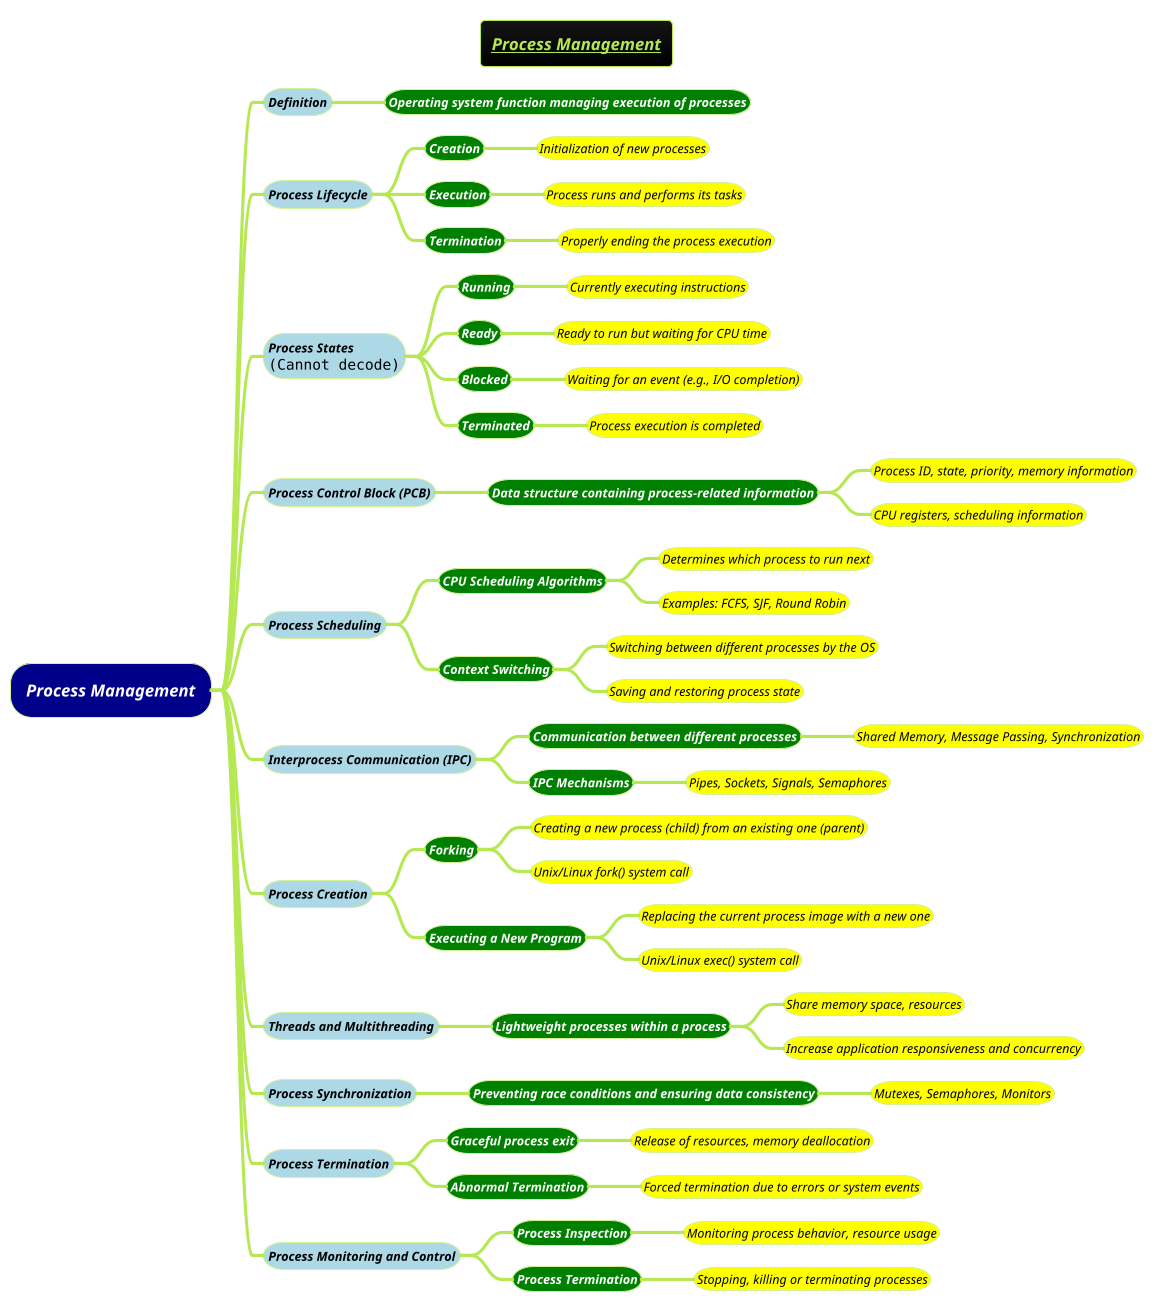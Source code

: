 @startmindmap
title =<i><b><u><size:12>Process Management
!theme hacker

*[#darkblue] <i><color #white>Process Management
**[#lightblue] <i><color #black><size:12>Definition
***[#green] <b><i><color #white><size:12>Operating system function managing execution of processes
**[#lightblue] <i><color #black><size:12>Process Lifecycle
***[#green] <b><i><color #white><size:12>Creation
****[#yellow] <i><color #black><size:12>Initialization of new processes
***[#green] <b><i><color #white><size:12>Execution
****[#yellow] <i><color #black><size:12>Process runs and performs its tasks
***[#green] <b><i><color #white><size:12>Termination
****[#yellow] <i><color #black><size:12>Properly ending the process execution
**[#lightblue] <i><color #black><size:12>Process States\n<img:images/img_2.png{scale=.9}>
***[#green] <b><i><color #white><size:12>Running
****[#yellow] <i><color #black><size:12>Currently executing instructions
***[#green] <b><i><color #white><size:12>Ready
****[#yellow] <i><color #black><size:12>Ready to run but waiting for CPU time
***[#green] <b><i><color #white><size:12>Blocked
****[#yellow] <i><color #black><size:12>Waiting for an event (e.g., I/O completion)
***[#green] <b><i><color #white><size:12>Terminated
****[#yellow] <i><color #black><size:12>Process execution is completed
**[#lightblue] <i><color #black><size:12>Process Control Block (PCB)
***[#green] <b><i><color #white><size:12>Data structure containing process-related information
****[#yellow] <i><color #black><size:12>Process ID, state, priority, memory information
****[#yellow] <i><color #black><size:12>CPU registers, scheduling information
**[#lightblue] <i><color #black><size:12>Process Scheduling
***[#green] <b><i><color #white><size:12>CPU Scheduling Algorithms
****[#yellow] <i><color #black><size:12>Determines which process to run next
****[#yellow] <i><color #black><size:12>Examples: FCFS, SJF, Round Robin
***[#green] <b><i><color #white><size:12>Context Switching
****[#yellow] <i><color #black><size:12>Switching between different processes by the OS
****[#yellow] <i><color #black><size:12>Saving and restoring process state
**[#lightblue] <i><color #black><size:12>Interprocess Communication (IPC)
***[#green] <b><i><color #white><size:12>Communication between different processes
****[#yellow] <i><color #black><size:12>Shared Memory, Message Passing, Synchronization
***[#green] <b><i><color #white><size:12>IPC Mechanisms
****[#yellow] <i><color #black><size:12>Pipes, Sockets, Signals, Semaphores
**[#lightblue] <i><color #black><size:12>Process Creation
***[#green] <b><i><color #white><size:12>Forking
****[#yellow] <i><color #black><size:12>Creating a new process (child) from an existing one (parent)
****[#yellow] <i><color #black><size:12>Unix/Linux fork() system call
***[#green] <b><i><color #white><size:12>Executing a New Program
****[#yellow] <i><color #black><size:12>Replacing the current process image with a new one
****[#yellow] <i><color #black><size:12>Unix/Linux exec() system call
**[#lightblue] <i><color #black><size:12>Threads and Multithreading
***[#green] <b><i><color #white><size:12>Lightweight processes within a process
****[#yellow] <i><color #black><size:12>Share memory space, resources
****[#yellow] <i><color #black><size:12>Increase application responsiveness and concurrency
**[#lightblue] <i><color #black><size:12>Process Synchronization
***[#green] <b><i><color #white><size:12>Preventing race conditions and ensuring data consistency
****[#yellow] <i><color #black><size:12>Mutexes, Semaphores, Monitors
**[#lightblue] <i><color #black><size:12>Process Termination
***[#green] <b><i><color #white><size:12>Graceful process exit
****[#yellow] <i><color #black><size:12>Release of resources, memory deallocation
***[#green] <b><i><color #white><size:12>Abnormal Termination
****[#yellow] <i><color #black><size:12>Forced termination due to errors or system events
**[#lightblue] <i><color #black><size:12>Process Monitoring and Control
***[#green] <b><i><color #white><size:12>Process Inspection
****[#yellow] <i><color #black><size:12>Monitoring process behavior, resource usage
***[#green] <b><i><color #white><size:12>Process Termination
****[#yellow] <i><color #black><size:12>Stopping, killing or terminating processes
@endmindmap
